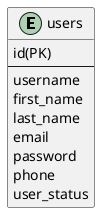 @startuml
entity users {
id(PK)
--
username
first_name
last_name
email
password
phone
user_status
}
@enduml